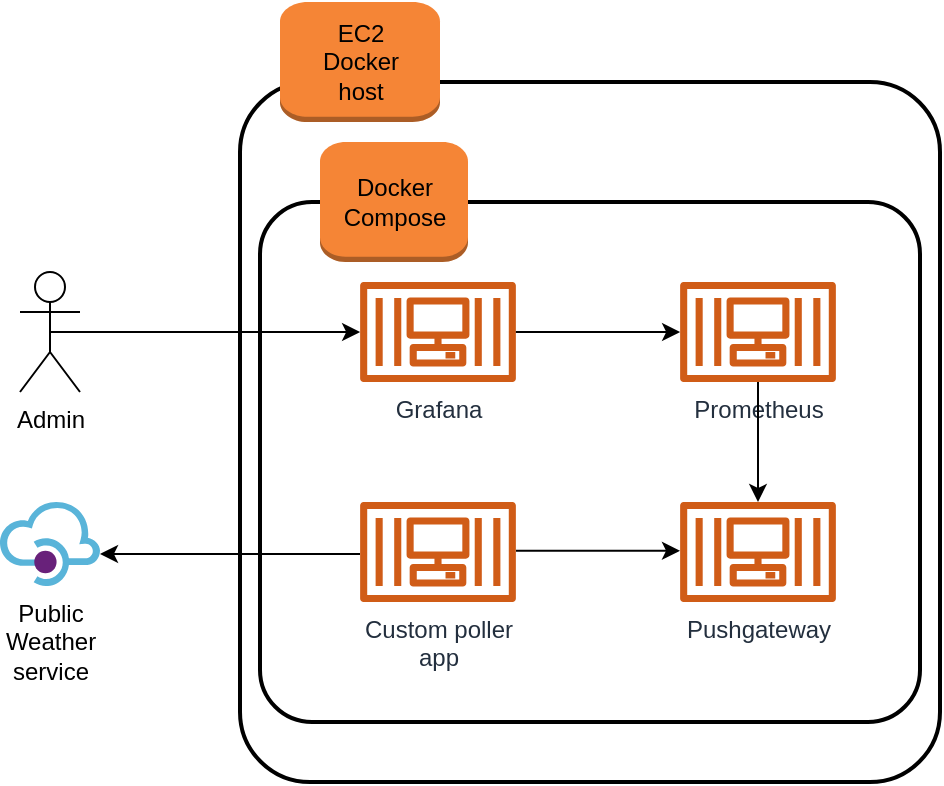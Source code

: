 <mxfile version="12.8.8" type="device"><diagram id="faAYdmmVHi362ZzeD9U7" name="Page-1"><mxGraphModel dx="1022" dy="388" grid="1" gridSize="10" guides="1" tooltips="1" connect="1" arrows="1" fold="1" page="1" pageScale="1" pageWidth="827" pageHeight="1169" math="0" shadow="0"><root><mxCell id="0"/><mxCell id="1" parent="0"/><mxCell id="BnBG_m8c1ZtjD3M9ec73-4" value="" style="rounded=1;arcSize=10;dashed=0;fillColor=none;gradientColor=none;strokeWidth=2;" vertex="1" parent="1"><mxGeometry x="220" y="110" width="350" height="350" as="geometry"/></mxCell><mxCell id="BnBG_m8c1ZtjD3M9ec73-5" value="EC2&lt;br&gt;Docker&lt;br&gt;host" style="dashed=0;html=1;shape=mxgraph.aws3.instance;fillColor=#F58536;gradientColor=none;dashed=0;" vertex="1" parent="1"><mxGeometry x="240" y="70" width="80" height="60" as="geometry"/></mxCell><mxCell id="BnBG_m8c1ZtjD3M9ec73-6" value="Grafana" style="outlineConnect=0;fontColor=#232F3E;gradientColor=none;fillColor=#D05C17;strokeColor=none;dashed=0;verticalLabelPosition=bottom;verticalAlign=top;align=center;html=1;fontSize=12;fontStyle=0;aspect=fixed;pointerEvents=1;shape=mxgraph.aws4.container_3;" vertex="1" parent="1"><mxGeometry x="280" y="210" width="78" height="50" as="geometry"/></mxCell><mxCell id="BnBG_m8c1ZtjD3M9ec73-7" value="Pushgateway" style="outlineConnect=0;fontColor=#232F3E;gradientColor=none;fillColor=#D05C17;strokeColor=none;dashed=0;verticalLabelPosition=bottom;verticalAlign=top;align=center;html=1;fontSize=12;fontStyle=0;aspect=fixed;pointerEvents=1;shape=mxgraph.aws4.container_3;" vertex="1" parent="1"><mxGeometry x="440" y="320" width="78" height="50" as="geometry"/></mxCell><mxCell id="BnBG_m8c1ZtjD3M9ec73-8" value="Prometheus" style="outlineConnect=0;fontColor=#232F3E;gradientColor=none;fillColor=#D05C17;strokeColor=none;dashed=0;verticalLabelPosition=bottom;verticalAlign=top;align=center;html=1;fontSize=12;fontStyle=0;aspect=fixed;pointerEvents=1;shape=mxgraph.aws4.container_3;" vertex="1" parent="1"><mxGeometry x="440" y="210" width="78" height="50" as="geometry"/></mxCell><mxCell id="BnBG_m8c1ZtjD3M9ec73-9" value="Custom poller&lt;br&gt;app" style="outlineConnect=0;fontColor=#232F3E;gradientColor=none;fillColor=#D05C17;strokeColor=none;dashed=0;verticalLabelPosition=bottom;verticalAlign=top;align=center;html=1;fontSize=12;fontStyle=0;aspect=fixed;pointerEvents=1;shape=mxgraph.aws4.container_3;" vertex="1" parent="1"><mxGeometry x="280" y="320" width="78" height="50" as="geometry"/></mxCell><mxCell id="BnBG_m8c1ZtjD3M9ec73-10" value="" style="rounded=1;arcSize=10;dashed=0;fillColor=none;gradientColor=none;strokeWidth=2;" vertex="1" parent="1"><mxGeometry x="230" y="170" width="330" height="260" as="geometry"/></mxCell><mxCell id="BnBG_m8c1ZtjD3M9ec73-12" value="Docker&lt;br&gt;Compose" style="dashed=0;html=1;shape=mxgraph.aws3.instance;fillColor=#F58536;gradientColor=none;dashed=0;" vertex="1" parent="1"><mxGeometry x="260" y="140" width="74" height="60" as="geometry"/></mxCell><mxCell id="BnBG_m8c1ZtjD3M9ec73-14" value="" style="endArrow=classic;html=1;" edge="1" parent="1" source="BnBG_m8c1ZtjD3M9ec73-6" target="BnBG_m8c1ZtjD3M9ec73-8"><mxGeometry width="50" height="50" relative="1" as="geometry"><mxPoint x="389" y="290" as="sourcePoint"/><mxPoint x="439" y="240" as="targetPoint"/></mxGeometry></mxCell><mxCell id="BnBG_m8c1ZtjD3M9ec73-15" value="" style="endArrow=classic;html=1;" edge="1" parent="1" source="BnBG_m8c1ZtjD3M9ec73-8" target="BnBG_m8c1ZtjD3M9ec73-7"><mxGeometry width="50" height="50" relative="1" as="geometry"><mxPoint x="520" y="320" as="sourcePoint"/><mxPoint x="570" y="270" as="targetPoint"/></mxGeometry></mxCell><mxCell id="BnBG_m8c1ZtjD3M9ec73-16" value="" style="endArrow=classic;html=1;" edge="1" parent="1"><mxGeometry width="50" height="50" relative="1" as="geometry"><mxPoint x="358" y="344.41" as="sourcePoint"/><mxPoint x="440" y="344.41" as="targetPoint"/></mxGeometry></mxCell><mxCell id="BnBG_m8c1ZtjD3M9ec73-17" value="" style="endArrow=classic;html=1;" edge="1" parent="1"><mxGeometry width="50" height="50" relative="1" as="geometry"><mxPoint x="280" y="346" as="sourcePoint"/><mxPoint x="150" y="346" as="targetPoint"/></mxGeometry></mxCell><mxCell id="BnBG_m8c1ZtjD3M9ec73-18" value="" style="endArrow=classic;html=1;exitX=0.5;exitY=0.5;exitDx=0;exitDy=0;exitPerimeter=0;" edge="1" parent="1" source="BnBG_m8c1ZtjD3M9ec73-19" target="BnBG_m8c1ZtjD3M9ec73-6"><mxGeometry width="50" height="50" relative="1" as="geometry"><mxPoint x="160" y="235" as="sourcePoint"/><mxPoint x="170" y="220" as="targetPoint"/></mxGeometry></mxCell><mxCell id="BnBG_m8c1ZtjD3M9ec73-19" value="Admin" style="shape=umlActor;verticalLabelPosition=bottom;labelBackgroundColor=#ffffff;verticalAlign=top;html=1;outlineConnect=0;" vertex="1" parent="1"><mxGeometry x="110" y="205" width="30" height="60" as="geometry"/></mxCell><mxCell id="BnBG_m8c1ZtjD3M9ec73-20" value="Public&lt;br&gt;Weather&lt;br&gt;service" style="aspect=fixed;html=1;points=[];align=center;image;fontSize=12;image=img/lib/mscae/API_Management.svg;" vertex="1" parent="1"><mxGeometry x="100" y="320" width="50" height="42" as="geometry"/></mxCell></root></mxGraphModel></diagram></mxfile>